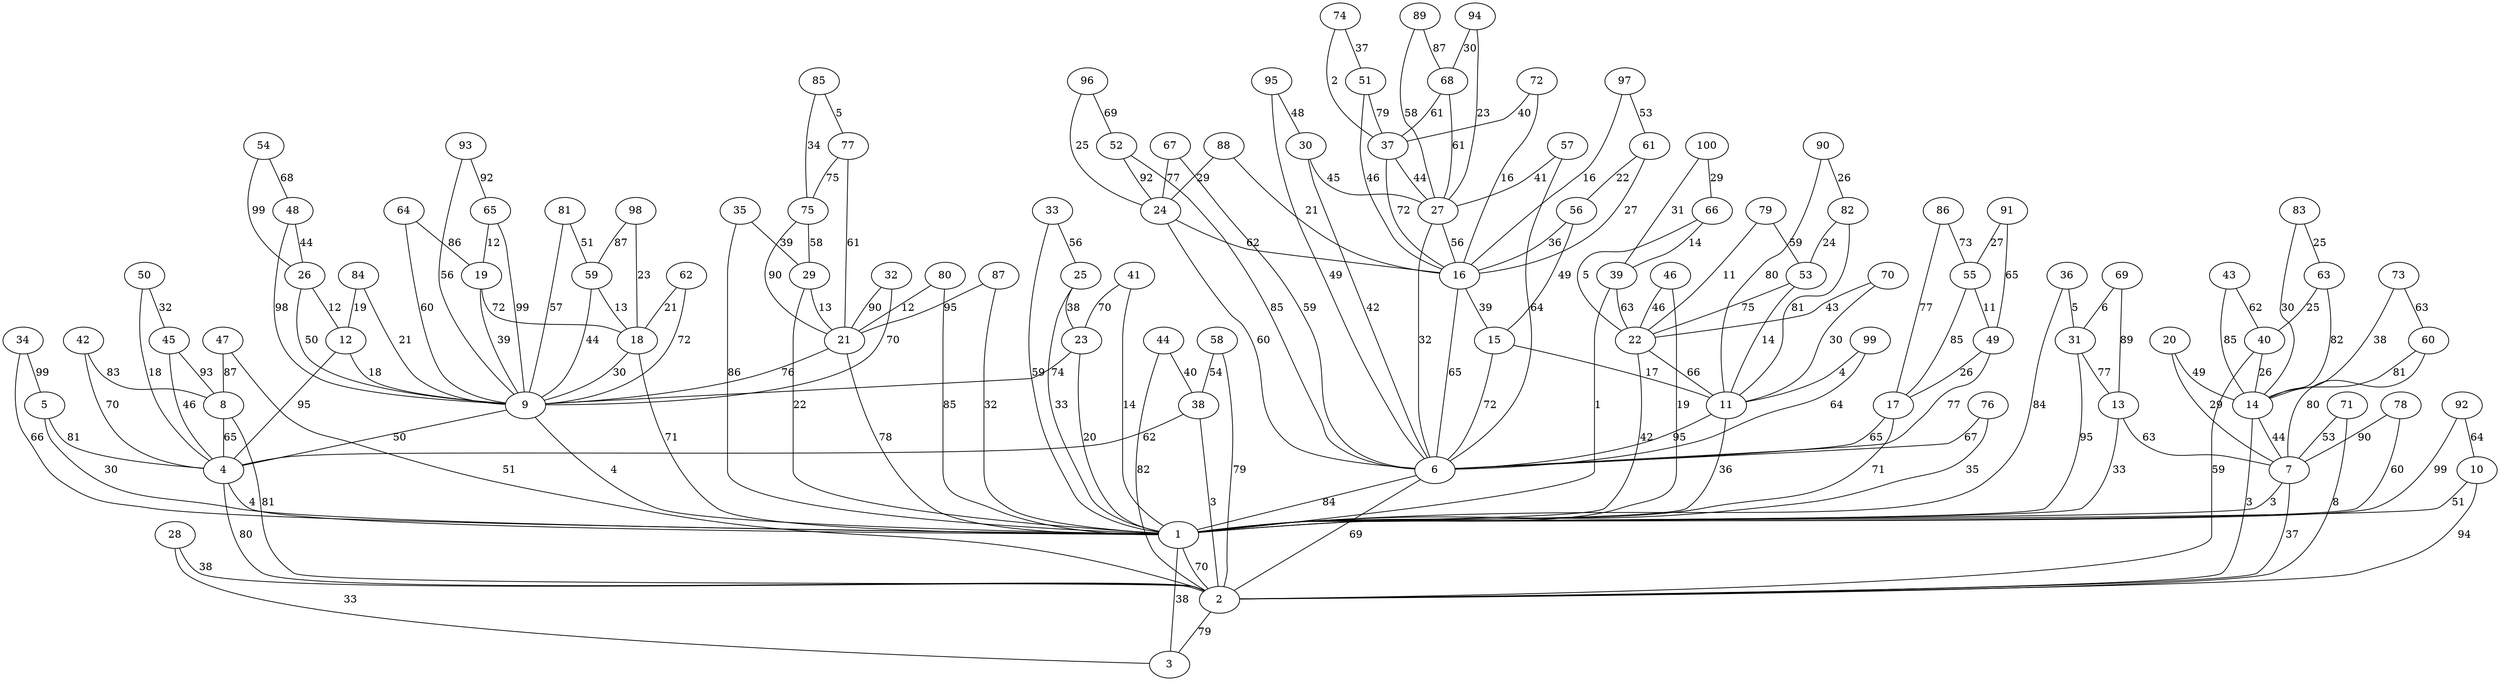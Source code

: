 graph x {
1 -- 2[label=70];
1 -- 3[label=38];
2 -- 3[label=79];
4 -- 1[label=4];
4 -- 2[label=80];
5 -- 4[label=81];
5 -- 1[label=30];
6 -- 1[label=84];
6 -- 2[label=69];
7 -- 1[label=3];
7 -- 2[label=37];
8 -- 4[label=65];
8 -- 2[label=81];
9 -- 4[label=50];
9 -- 1[label=4];
10 -- 1[label=51];
10 -- 2[label=94];
11 -- 6[label=95];
11 -- 1[label=36];
12 -- 9[label=18];
12 -- 4[label=95];
13 -- 7[label=63];
13 -- 1[label=33];
14 -- 7[label=44];
14 -- 2[label=3];
15 -- 11[label=17];
15 -- 6[label=72];
16 -- 15[label=39];
16 -- 6[label=65];
17 -- 6[label=65];
17 -- 1[label=71];
18 -- 9[label=30];
18 -- 1[label=71];
19 -- 18[label=72];
19 -- 9[label=39];
20 -- 14[label=49];
20 -- 7[label=29];
21 -- 9[label=76];
21 -- 1[label=78];
22 -- 11[label=66];
22 -- 1[label=42];
23 -- 9[label=74];
23 -- 1[label=20];
24 -- 16[label=62];
24 -- 6[label=60];
25 -- 23[label=38];
25 -- 1[label=33];
26 -- 12[label=12];
26 -- 9[label=50];
27 -- 16[label=56];
27 -- 6[label=32];
28 -- 2[label=38];
28 -- 3[label=33];
29 -- 21[label=13];
29 -- 1[label=22];
30 -- 27[label=45];
30 -- 6[label=42];
31 -- 13[label=77];
31 -- 1[label=95];
32 -- 21[label=90];
32 -- 9[label=70];
33 -- 25[label=56];
33 -- 1[label=59];
34 -- 5[label=99];
34 -- 1[label=66];
35 -- 29[label=39];
35 -- 1[label=86];
36 -- 31[label=5];
36 -- 1[label=84];
37 -- 27[label=44];
37 -- 16[label=72];
38 -- 4[label=62];
38 -- 2[label=3];
39 -- 22[label=63];
39 -- 1[label=1];
40 -- 14[label=26];
40 -- 2[label=59];
41 -- 23[label=70];
41 -- 1[label=14];
42 -- 8[label=83];
42 -- 4[label=70];
43 -- 40[label=62];
43 -- 14[label=85];
44 -- 38[label=40];
44 -- 2[label=82];
45 -- 8[label=93];
45 -- 4[label=46];
46 -- 22[label=46];
46 -- 1[label=19];
47 -- 8[label=87];
47 -- 2[label=51];
48 -- 26[label=44];
48 -- 9[label=98];
49 -- 17[label=26];
49 -- 6[label=77];
50 -- 45[label=32];
50 -- 4[label=18];
51 -- 37[label=79];
51 -- 16[label=46];
52 -- 24[label=92];
52 -- 6[label=85];
53 -- 22[label=75];
53 -- 11[label=14];
54 -- 48[label=68];
54 -- 26[label=99];
55 -- 49[label=11];
55 -- 17[label=85];
56 -- 16[label=36];
56 -- 15[label=49];
57 -- 27[label=41];
57 -- 6[label=64];
58 -- 38[label=54];
58 -- 2[label=79];
59 -- 18[label=13];
59 -- 9[label=44];
60 -- 14[label=81];
60 -- 7[label=80];
61 -- 56[label=22];
61 -- 16[label=27];
62 -- 18[label=21];
62 -- 9[label=72];
63 -- 40[label=25];
63 -- 14[label=82];
64 -- 19[label=86];
64 -- 9[label=60];
65 -- 19[label=12];
65 -- 9[label=99];
66 -- 39[label=14];
66 -- 22[label=5];
67 -- 24[label=77];
67 -- 6[label=59];
68 -- 37[label=61];
68 -- 27[label=61];
69 -- 31[label=6];
69 -- 13[label=89];
70 -- 22[label=43];
70 -- 11[label=30];
71 -- 7[label=53];
71 -- 2[label=8];
72 -- 37[label=40];
72 -- 16[label=16];
73 -- 60[label=63];
73 -- 14[label=38];
74 -- 51[label=37];
74 -- 37[label=2];
75 -- 29[label=58];
75 -- 21[label=90];
76 -- 6[label=67];
76 -- 1[label=35];
77 -- 75[label=75];
77 -- 21[label=61];
78 -- 7[label=90];
78 -- 1[label=60];
79 -- 53[label=59];
79 -- 22[label=11];
80 -- 21[label=12];
80 -- 1[label=85];
81 -- 59[label=51];
81 -- 9[label=57];
82 -- 53[label=24];
82 -- 11[label=81];
83 -- 63[label=25];
83 -- 14[label=30];
84 -- 12[label=19];
84 -- 9[label=21];
85 -- 77[label=5];
85 -- 75[label=34];
86 -- 55[label=73];
86 -- 17[label=77];
87 -- 21[label=95];
87 -- 1[label=32];
88 -- 24[label=29];
88 -- 16[label=21];
89 -- 68[label=87];
89 -- 27[label=58];
90 -- 82[label=26];
90 -- 11[label=80];
91 -- 55[label=27];
91 -- 49[label=65];
92 -- 10[label=64];
92 -- 1[label=99];
93 -- 65[label=92];
93 -- 9[label=56];
94 -- 68[label=30];
94 -- 27[label=23];
95 -- 30[label=48];
95 -- 6[label=49];
96 -- 52[label=69];
96 -- 24[label=25];
97 -- 61[label=53];
97 -- 16[label=16];
98 -- 59[label=87];
98 -- 18[label=23];
99 -- 11[label=4];
99 -- 6[label=64];
100 -- 66[label=29];
100 -- 39[label=31];
}